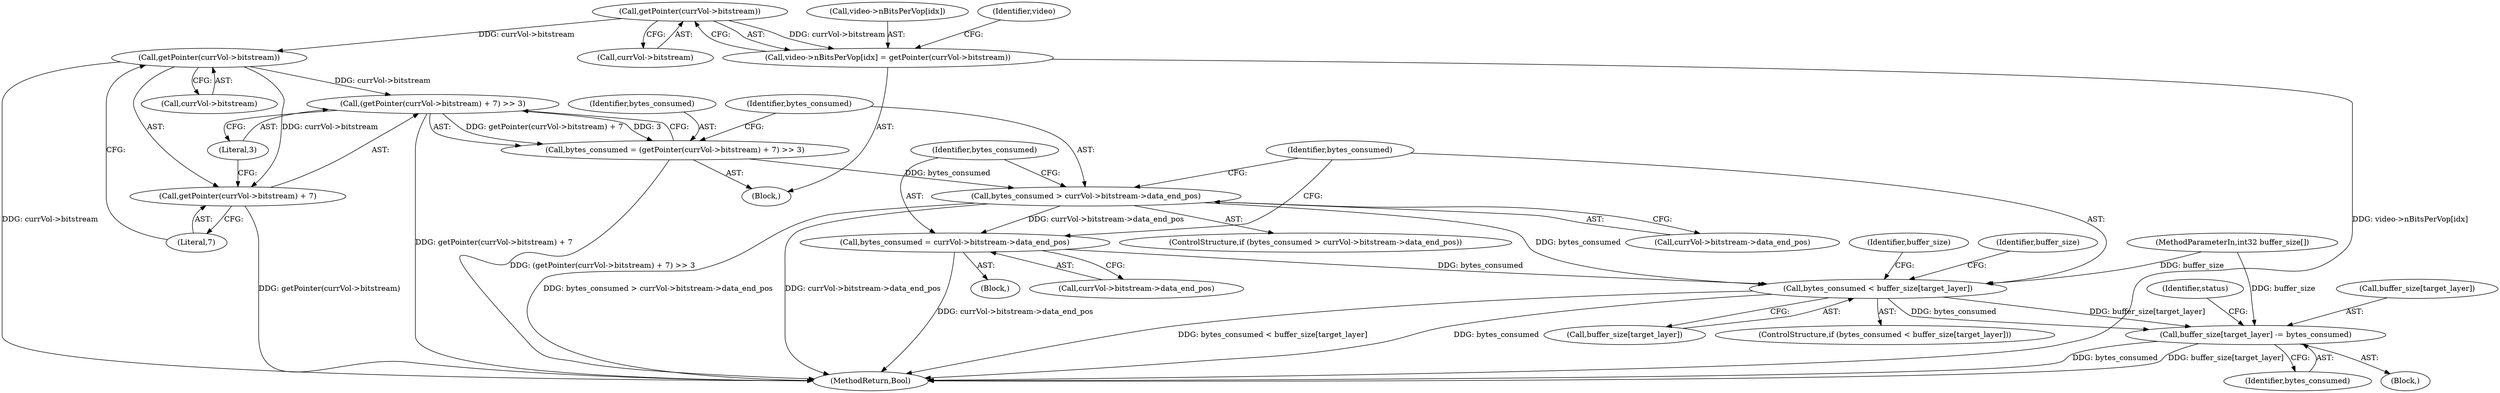 digraph "0_Android_961e5ac5788b52304e64b9a509781beaf5201fb0_1@pointer" {
"1000483" [label="(Call,getPointer(currVol->bitstream))"];
"1000477" [label="(Call,video->nBitsPerVop[idx] = getPointer(currVol->bitstream))"];
"1000544" [label="(Call,getPointer(currVol->bitstream))"];
"1000542" [label="(Call,(getPointer(currVol->bitstream) + 7) >> 3)"];
"1000540" [label="(Call,bytes_consumed = (getPointer(currVol->bitstream) + 7) >> 3)"];
"1000551" [label="(Call,bytes_consumed > currVol->bitstream->data_end_pos)"];
"1000559" [label="(Call,bytes_consumed = currVol->bitstream->data_end_pos)"];
"1000567" [label="(Call,bytes_consumed < buffer_size[target_layer])"];
"1000573" [label="(Call,buffer_size[target_layer] -= bytes_consumed)"];
"1000543" [label="(Call,getPointer(currVol->bitstream) + 7)"];
"1000543" [label="(Call,getPointer(currVol->bitstream) + 7)"];
"1000559" [label="(Call,bytes_consumed = currVol->bitstream->data_end_pos)"];
"1000478" [label="(Call,video->nBitsPerVop[idx])"];
"1000484" [label="(Call,currVol->bitstream)"];
"1000552" [label="(Identifier,bytes_consumed)"];
"1000490" [label="(Identifier,video)"];
"1000542" [label="(Call,(getPointer(currVol->bitstream) + 7) >> 3)"];
"1000664" [label="(MethodReturn,Bool)"];
"1000558" [label="(Block,)"];
"1000577" [label="(Identifier,bytes_consumed)"];
"1000541" [label="(Identifier,bytes_consumed)"];
"1000143" [label="(MethodParameterIn,int32 buffer_size[])"];
"1000574" [label="(Call,buffer_size[target_layer])"];
"1000553" [label="(Call,currVol->bitstream->data_end_pos)"];
"1000545" [label="(Call,currVol->bitstream)"];
"1000550" [label="(ControlStructure,if (bytes_consumed > currVol->bitstream->data_end_pos))"];
"1000569" [label="(Call,buffer_size[target_layer])"];
"1000567" [label="(Call,bytes_consumed < buffer_size[target_layer])"];
"1000477" [label="(Call,video->nBitsPerVop[idx] = getPointer(currVol->bitstream))"];
"1000572" [label="(Block,)"];
"1000582" [label="(Identifier,buffer_size)"];
"1000560" [label="(Identifier,bytes_consumed)"];
"1000568" [label="(Identifier,bytes_consumed)"];
"1000544" [label="(Call,getPointer(currVol->bitstream))"];
"1000575" [label="(Identifier,buffer_size)"];
"1000548" [label="(Literal,7)"];
"1000573" [label="(Call,buffer_size[target_layer] -= bytes_consumed)"];
"1000551" [label="(Call,bytes_consumed > currVol->bitstream->data_end_pos)"];
"1000566" [label="(ControlStructure,if (bytes_consumed < buffer_size[target_layer]))"];
"1000561" [label="(Call,currVol->bitstream->data_end_pos)"];
"1000586" [label="(Identifier,status)"];
"1000540" [label="(Call,bytes_consumed = (getPointer(currVol->bitstream) + 7) >> 3)"];
"1000549" [label="(Literal,3)"];
"1000144" [label="(Block,)"];
"1000483" [label="(Call,getPointer(currVol->bitstream))"];
"1000483" -> "1000477"  [label="AST: "];
"1000483" -> "1000484"  [label="CFG: "];
"1000484" -> "1000483"  [label="AST: "];
"1000477" -> "1000483"  [label="CFG: "];
"1000483" -> "1000477"  [label="DDG: currVol->bitstream"];
"1000483" -> "1000544"  [label="DDG: currVol->bitstream"];
"1000477" -> "1000144"  [label="AST: "];
"1000478" -> "1000477"  [label="AST: "];
"1000490" -> "1000477"  [label="CFG: "];
"1000477" -> "1000664"  [label="DDG: video->nBitsPerVop[idx]"];
"1000544" -> "1000543"  [label="AST: "];
"1000544" -> "1000545"  [label="CFG: "];
"1000545" -> "1000544"  [label="AST: "];
"1000548" -> "1000544"  [label="CFG: "];
"1000544" -> "1000664"  [label="DDG: currVol->bitstream"];
"1000544" -> "1000542"  [label="DDG: currVol->bitstream"];
"1000544" -> "1000543"  [label="DDG: currVol->bitstream"];
"1000542" -> "1000540"  [label="AST: "];
"1000542" -> "1000549"  [label="CFG: "];
"1000543" -> "1000542"  [label="AST: "];
"1000549" -> "1000542"  [label="AST: "];
"1000540" -> "1000542"  [label="CFG: "];
"1000542" -> "1000664"  [label="DDG: getPointer(currVol->bitstream) + 7"];
"1000542" -> "1000540"  [label="DDG: getPointer(currVol->bitstream) + 7"];
"1000542" -> "1000540"  [label="DDG: 3"];
"1000540" -> "1000144"  [label="AST: "];
"1000541" -> "1000540"  [label="AST: "];
"1000552" -> "1000540"  [label="CFG: "];
"1000540" -> "1000664"  [label="DDG: (getPointer(currVol->bitstream) + 7) >> 3"];
"1000540" -> "1000551"  [label="DDG: bytes_consumed"];
"1000551" -> "1000550"  [label="AST: "];
"1000551" -> "1000553"  [label="CFG: "];
"1000552" -> "1000551"  [label="AST: "];
"1000553" -> "1000551"  [label="AST: "];
"1000560" -> "1000551"  [label="CFG: "];
"1000568" -> "1000551"  [label="CFG: "];
"1000551" -> "1000664"  [label="DDG: currVol->bitstream->data_end_pos"];
"1000551" -> "1000664"  [label="DDG: bytes_consumed > currVol->bitstream->data_end_pos"];
"1000551" -> "1000559"  [label="DDG: currVol->bitstream->data_end_pos"];
"1000551" -> "1000567"  [label="DDG: bytes_consumed"];
"1000559" -> "1000558"  [label="AST: "];
"1000559" -> "1000561"  [label="CFG: "];
"1000560" -> "1000559"  [label="AST: "];
"1000561" -> "1000559"  [label="AST: "];
"1000568" -> "1000559"  [label="CFG: "];
"1000559" -> "1000664"  [label="DDG: currVol->bitstream->data_end_pos"];
"1000559" -> "1000567"  [label="DDG: bytes_consumed"];
"1000567" -> "1000566"  [label="AST: "];
"1000567" -> "1000569"  [label="CFG: "];
"1000568" -> "1000567"  [label="AST: "];
"1000569" -> "1000567"  [label="AST: "];
"1000575" -> "1000567"  [label="CFG: "];
"1000582" -> "1000567"  [label="CFG: "];
"1000567" -> "1000664"  [label="DDG: bytes_consumed"];
"1000567" -> "1000664"  [label="DDG: bytes_consumed < buffer_size[target_layer]"];
"1000143" -> "1000567"  [label="DDG: buffer_size"];
"1000567" -> "1000573"  [label="DDG: bytes_consumed"];
"1000567" -> "1000573"  [label="DDG: buffer_size[target_layer]"];
"1000573" -> "1000572"  [label="AST: "];
"1000573" -> "1000577"  [label="CFG: "];
"1000574" -> "1000573"  [label="AST: "];
"1000577" -> "1000573"  [label="AST: "];
"1000586" -> "1000573"  [label="CFG: "];
"1000573" -> "1000664"  [label="DDG: bytes_consumed"];
"1000573" -> "1000664"  [label="DDG: buffer_size[target_layer]"];
"1000143" -> "1000573"  [label="DDG: buffer_size"];
"1000543" -> "1000548"  [label="CFG: "];
"1000548" -> "1000543"  [label="AST: "];
"1000549" -> "1000543"  [label="CFG: "];
"1000543" -> "1000664"  [label="DDG: getPointer(currVol->bitstream)"];
}
